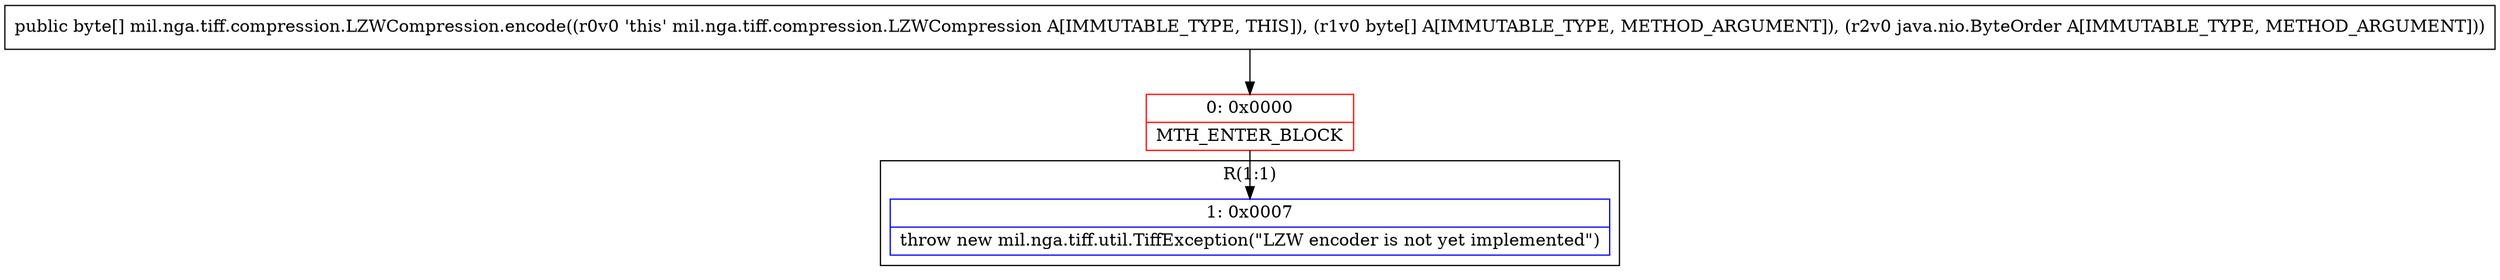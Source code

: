 digraph "CFG formil.nga.tiff.compression.LZWCompression.encode([BLjava\/nio\/ByteOrder;)[B" {
subgraph cluster_Region_1981176305 {
label = "R(1:1)";
node [shape=record,color=blue];
Node_1 [shape=record,label="{1\:\ 0x0007|throw new mil.nga.tiff.util.TiffException(\"LZW encoder is not yet implemented\")\l}"];
}
Node_0 [shape=record,color=red,label="{0\:\ 0x0000|MTH_ENTER_BLOCK\l}"];
MethodNode[shape=record,label="{public byte[] mil.nga.tiff.compression.LZWCompression.encode((r0v0 'this' mil.nga.tiff.compression.LZWCompression A[IMMUTABLE_TYPE, THIS]), (r1v0 byte[] A[IMMUTABLE_TYPE, METHOD_ARGUMENT]), (r2v0 java.nio.ByteOrder A[IMMUTABLE_TYPE, METHOD_ARGUMENT])) }"];
MethodNode -> Node_0;
Node_0 -> Node_1;
}

